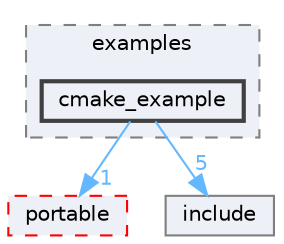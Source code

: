 digraph "D:/Projects/Raspberrypi_pico/pico_freertos_final/freertos_pico2/pico_freertos/FreeRTOS-Kernel/examples/cmake_example"
{
 // LATEX_PDF_SIZE
  bgcolor="transparent";
  edge [fontname=Helvetica,fontsize=10,labelfontname=Helvetica,labelfontsize=10];
  node [fontname=Helvetica,fontsize=10,shape=box,height=0.2,width=0.4];
  compound=true
  subgraph clusterdir_7cc5b5cc2be23764caa46fdfb5a67c60 {
    graph [ bgcolor="#edf0f7", pencolor="grey50", label="examples", fontname=Helvetica,fontsize=10 style="filled,dashed", URL="dir_7cc5b5cc2be23764caa46fdfb5a67c60.html",tooltip=""]
  dir_2474cd323638b92cd7a8200bd69d6145 [label="cmake_example", fillcolor="#edf0f7", color="grey25", style="filled,bold", URL="dir_2474cd323638b92cd7a8200bd69d6145.html",tooltip=""];
  }
  dir_2901950e674b11bd625d37cd8c5cecca [label="portable", fillcolor="#edf0f7", color="red", style="filled,dashed", URL="dir_2901950e674b11bd625d37cd8c5cecca.html",tooltip=""];
  dir_c69ece34c3f150cb2c6f1098178b172a [label="include", fillcolor="#edf0f7", color="grey50", style="filled", URL="dir_c69ece34c3f150cb2c6f1098178b172a.html",tooltip=""];
  dir_2474cd323638b92cd7a8200bd69d6145->dir_2901950e674b11bd625d37cd8c5cecca [headlabel="1", labeldistance=1.5 headhref="dir_000097_000183.html" href="dir_000097_000183.html" color="steelblue1" fontcolor="steelblue1"];
  dir_2474cd323638b92cd7a8200bd69d6145->dir_c69ece34c3f150cb2c6f1098178b172a [headlabel="5", labeldistance=1.5 headhref="dir_000097_000125.html" href="dir_000097_000125.html" color="steelblue1" fontcolor="steelblue1"];
}
